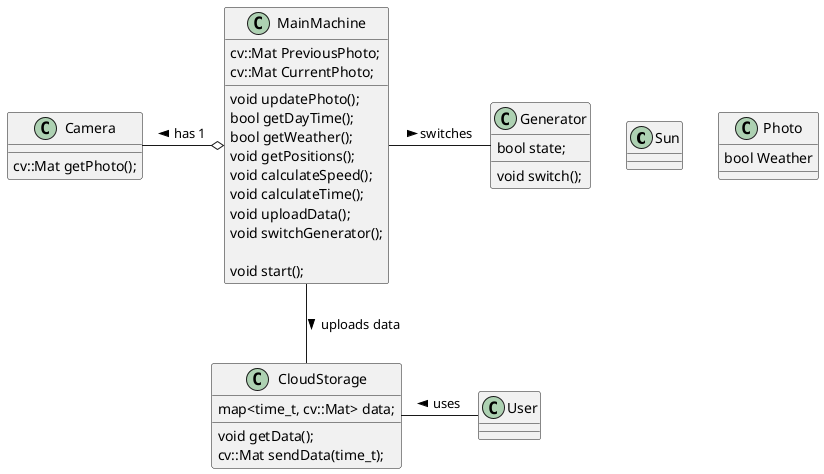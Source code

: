 @startuml

class Sun
{
   

}

class Camera
{
   cv::Mat getPhoto();
}

class Photo
{
   bool Weather

}

class MainMachine
{
   cv::Mat PreviousPhoto;
   cv::Mat CurrentPhoto;
   
   void updatePhoto();
   bool getDayTime();
   bool getWeather();
   void getPositions();
   void calculateSpeed();
   void calculateTime();
   void uploadData();
   void switchGenerator();

   void start();
}

class Generator
{
   bool state;

   void switch();
}

class CloudStorage
{
  map<time_t, cv::Mat> data;

  void getData();
  cv::Mat sendData(time_t);
}

Camera -o MainMachine : has 1 <
MainMachine - Generator : switches >
MainMachine -- CloudStorage : uploads data >
CloudStorage - User: uses <

@enduml
